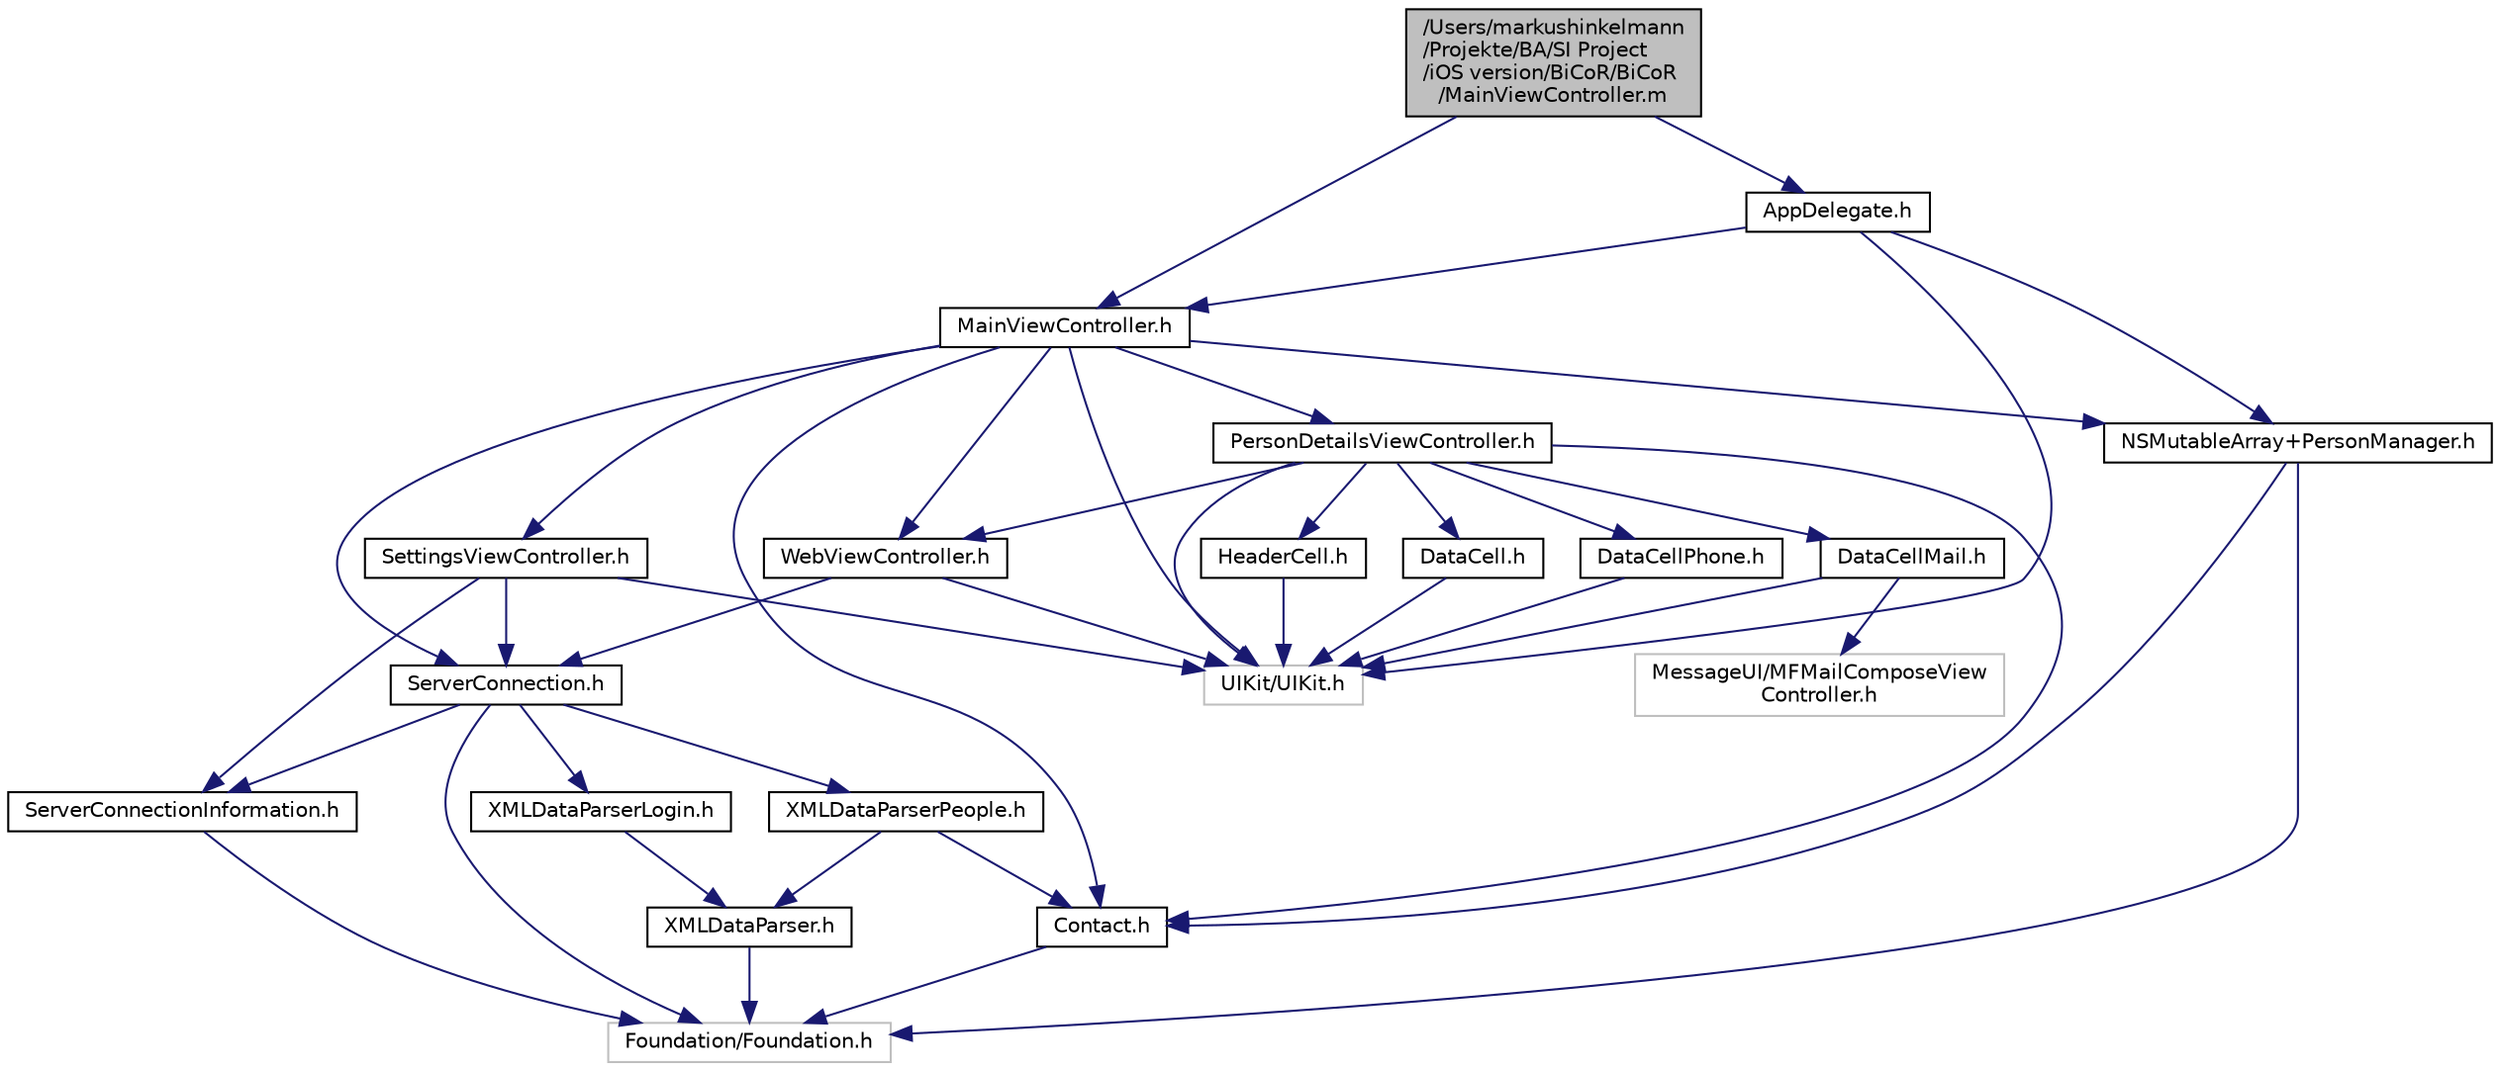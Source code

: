 digraph "/Users/markushinkelmann/Projekte/BA/SI Project/iOS version/BiCoR/BiCoR/MainViewController.m"
{
  edge [fontname="Helvetica",fontsize="10",labelfontname="Helvetica",labelfontsize="10"];
  node [fontname="Helvetica",fontsize="10",shape=record];
  Node1 [label="/Users/markushinkelmann\l/Projekte/BA/SI Project\l/iOS version/BiCoR/BiCoR\l/MainViewController.m",height=0.2,width=0.4,color="black", fillcolor="grey75", style="filled" fontcolor="black"];
  Node1 -> Node2 [color="midnightblue",fontsize="10",style="solid",fontname="Helvetica"];
  Node2 [label="MainViewController.h",height=0.2,width=0.4,color="black", fillcolor="white", style="filled",URL="$_main_view_controller_8h.html"];
  Node2 -> Node3 [color="midnightblue",fontsize="10",style="solid",fontname="Helvetica"];
  Node3 [label="UIKit/UIKit.h",height=0.2,width=0.4,color="grey75", fillcolor="white", style="filled"];
  Node2 -> Node4 [color="midnightblue",fontsize="10",style="solid",fontname="Helvetica"];
  Node4 [label="ServerConnection.h",height=0.2,width=0.4,color="black", fillcolor="white", style="filled",URL="$_server_connection_8h.html"];
  Node4 -> Node5 [color="midnightblue",fontsize="10",style="solid",fontname="Helvetica"];
  Node5 [label="Foundation/Foundation.h",height=0.2,width=0.4,color="grey75", fillcolor="white", style="filled"];
  Node4 -> Node6 [color="midnightblue",fontsize="10",style="solid",fontname="Helvetica"];
  Node6 [label="XMLDataParserPeople.h",height=0.2,width=0.4,color="black", fillcolor="white", style="filled",URL="$_x_m_l_data_parser_people_8h.html"];
  Node6 -> Node7 [color="midnightblue",fontsize="10",style="solid",fontname="Helvetica"];
  Node7 [label="XMLDataParser.h",height=0.2,width=0.4,color="black", fillcolor="white", style="filled",URL="$_x_m_l_data_parser_8h.html"];
  Node7 -> Node5 [color="midnightblue",fontsize="10",style="solid",fontname="Helvetica"];
  Node6 -> Node8 [color="midnightblue",fontsize="10",style="solid",fontname="Helvetica"];
  Node8 [label="Contact.h",height=0.2,width=0.4,color="black", fillcolor="white", style="filled",URL="$_contact_8h.html"];
  Node8 -> Node5 [color="midnightblue",fontsize="10",style="solid",fontname="Helvetica"];
  Node4 -> Node9 [color="midnightblue",fontsize="10",style="solid",fontname="Helvetica"];
  Node9 [label="XMLDataParserLogin.h",height=0.2,width=0.4,color="black", fillcolor="white", style="filled",URL="$_x_m_l_data_parser_login_8h.html"];
  Node9 -> Node7 [color="midnightblue",fontsize="10",style="solid",fontname="Helvetica"];
  Node4 -> Node10 [color="midnightblue",fontsize="10",style="solid",fontname="Helvetica"];
  Node10 [label="ServerConnectionInformation.h",height=0.2,width=0.4,color="black", fillcolor="white", style="filled",URL="$_server_connection_information_8h.html"];
  Node10 -> Node5 [color="midnightblue",fontsize="10",style="solid",fontname="Helvetica"];
  Node2 -> Node8 [color="midnightblue",fontsize="10",style="solid",fontname="Helvetica"];
  Node2 -> Node11 [color="midnightblue",fontsize="10",style="solid",fontname="Helvetica"];
  Node11 [label="PersonDetailsViewController.h",height=0.2,width=0.4,color="black", fillcolor="white", style="filled",URL="$_person_details_view_controller_8h.html"];
  Node11 -> Node3 [color="midnightblue",fontsize="10",style="solid",fontname="Helvetica"];
  Node11 -> Node8 [color="midnightblue",fontsize="10",style="solid",fontname="Helvetica"];
  Node11 -> Node12 [color="midnightblue",fontsize="10",style="solid",fontname="Helvetica"];
  Node12 [label="HeaderCell.h",height=0.2,width=0.4,color="black", fillcolor="white", style="filled",URL="$_header_cell_8h.html"];
  Node12 -> Node3 [color="midnightblue",fontsize="10",style="solid",fontname="Helvetica"];
  Node11 -> Node13 [color="midnightblue",fontsize="10",style="solid",fontname="Helvetica"];
  Node13 [label="DataCell.h",height=0.2,width=0.4,color="black", fillcolor="white", style="filled",URL="$_data_cell_8h.html"];
  Node13 -> Node3 [color="midnightblue",fontsize="10",style="solid",fontname="Helvetica"];
  Node11 -> Node14 [color="midnightblue",fontsize="10",style="solid",fontname="Helvetica"];
  Node14 [label="DataCellMail.h",height=0.2,width=0.4,color="black", fillcolor="white", style="filled",URL="$_data_cell_mail_8h.html"];
  Node14 -> Node3 [color="midnightblue",fontsize="10",style="solid",fontname="Helvetica"];
  Node14 -> Node15 [color="midnightblue",fontsize="10",style="solid",fontname="Helvetica"];
  Node15 [label="MessageUI/MFMailComposeView\lController.h",height=0.2,width=0.4,color="grey75", fillcolor="white", style="filled"];
  Node11 -> Node16 [color="midnightblue",fontsize="10",style="solid",fontname="Helvetica"];
  Node16 [label="DataCellPhone.h",height=0.2,width=0.4,color="black", fillcolor="white", style="filled",URL="$_data_cell_phone_8h.html"];
  Node16 -> Node3 [color="midnightblue",fontsize="10",style="solid",fontname="Helvetica"];
  Node11 -> Node17 [color="midnightblue",fontsize="10",style="solid",fontname="Helvetica"];
  Node17 [label="WebViewController.h",height=0.2,width=0.4,color="black", fillcolor="white", style="filled",URL="$_web_view_controller_8h.html"];
  Node17 -> Node3 [color="midnightblue",fontsize="10",style="solid",fontname="Helvetica"];
  Node17 -> Node4 [color="midnightblue",fontsize="10",style="solid",fontname="Helvetica"];
  Node2 -> Node17 [color="midnightblue",fontsize="10",style="solid",fontname="Helvetica"];
  Node2 -> Node18 [color="midnightblue",fontsize="10",style="solid",fontname="Helvetica"];
  Node18 [label="NSMutableArray+PersonManager.h",height=0.2,width=0.4,color="black", fillcolor="white", style="filled",URL="$_n_s_mutable_array_09_person_manager_8h.html"];
  Node18 -> Node5 [color="midnightblue",fontsize="10",style="solid",fontname="Helvetica"];
  Node18 -> Node8 [color="midnightblue",fontsize="10",style="solid",fontname="Helvetica"];
  Node2 -> Node19 [color="midnightblue",fontsize="10",style="solid",fontname="Helvetica"];
  Node19 [label="SettingsViewController.h",height=0.2,width=0.4,color="black", fillcolor="white", style="filled",URL="$_settings_view_controller_8h.html"];
  Node19 -> Node3 [color="midnightblue",fontsize="10",style="solid",fontname="Helvetica"];
  Node19 -> Node4 [color="midnightblue",fontsize="10",style="solid",fontname="Helvetica"];
  Node19 -> Node10 [color="midnightblue",fontsize="10",style="solid",fontname="Helvetica"];
  Node1 -> Node20 [color="midnightblue",fontsize="10",style="solid",fontname="Helvetica"];
  Node20 [label="AppDelegate.h",height=0.2,width=0.4,color="black", fillcolor="white", style="filled",URL="$_app_delegate_8h.html"];
  Node20 -> Node3 [color="midnightblue",fontsize="10",style="solid",fontname="Helvetica"];
  Node20 -> Node18 [color="midnightblue",fontsize="10",style="solid",fontname="Helvetica"];
  Node20 -> Node2 [color="midnightblue",fontsize="10",style="solid",fontname="Helvetica"];
}
